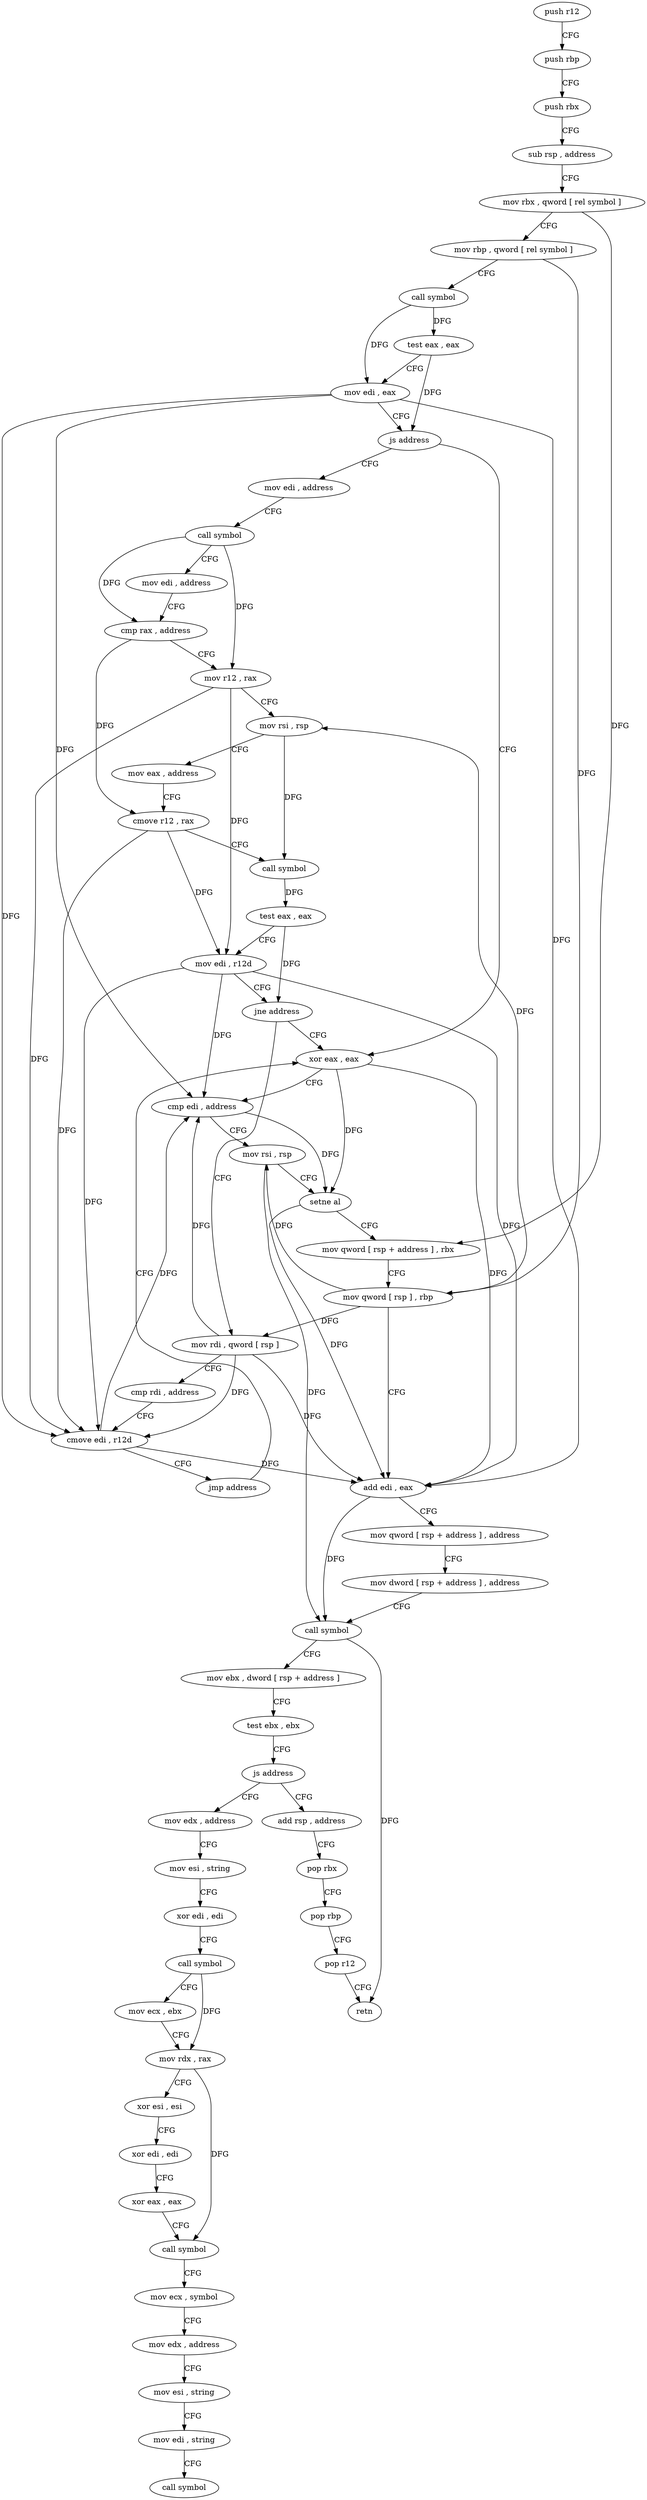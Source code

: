 digraph "func" {
"4287360" [label = "push r12" ]
"4287362" [label = "push rbp" ]
"4287363" [label = "push rbx" ]
"4287364" [label = "sub rsp , address" ]
"4287368" [label = "mov rbx , qword [ rel symbol ]" ]
"4287375" [label = "mov rbp , qword [ rel symbol ]" ]
"4287382" [label = "call symbol" ]
"4287387" [label = "test eax , eax" ]
"4287389" [label = "mov edi , eax" ]
"4287391" [label = "js address" ]
"4287536" [label = "mov edi , address" ]
"4287397" [label = "xor eax , eax" ]
"4287541" [label = "call symbol" ]
"4287546" [label = "mov edi , address" ]
"4287551" [label = "cmp rax , address" ]
"4287555" [label = "mov r12 , rax" ]
"4287558" [label = "mov rsi , rsp" ]
"4287561" [label = "mov eax , address" ]
"4287566" [label = "cmove r12 , rax" ]
"4287570" [label = "call symbol" ]
"4287575" [label = "test eax , eax" ]
"4287577" [label = "mov edi , r12d" ]
"4287580" [label = "jne address" ]
"4287586" [label = "mov rdi , qword [ rsp ]" ]
"4287399" [label = "cmp edi , address" ]
"4287405" [label = "mov rsi , rsp" ]
"4287408" [label = "setne al" ]
"4287411" [label = "mov qword [ rsp + address ] , rbx" ]
"4287416" [label = "mov qword [ rsp ] , rbp" ]
"4287420" [label = "add edi , eax" ]
"4287422" [label = "mov qword [ rsp + address ] , address" ]
"4287431" [label = "mov dword [ rsp + address ] , address" ]
"4287439" [label = "call symbol" ]
"4287444" [label = "mov ebx , dword [ rsp + address ]" ]
"4287448" [label = "test ebx , ebx" ]
"4287450" [label = "js address" ]
"4287520" [label = "add rsp , address" ]
"4287452" [label = "mov edx , address" ]
"4287590" [label = "cmp rdi , address" ]
"4287594" [label = "cmove edi , r12d" ]
"4287598" [label = "jmp address" ]
"4287524" [label = "pop rbx" ]
"4287525" [label = "pop rbp" ]
"4287526" [label = "pop r12" ]
"4287528" [label = "retn" ]
"4287457" [label = "mov esi , string" ]
"4287462" [label = "xor edi , edi" ]
"4287464" [label = "call symbol" ]
"4287469" [label = "mov ecx , ebx" ]
"4287471" [label = "mov rdx , rax" ]
"4287474" [label = "xor esi , esi" ]
"4287476" [label = "xor edi , edi" ]
"4287478" [label = "xor eax , eax" ]
"4287480" [label = "call symbol" ]
"4287485" [label = "mov ecx , symbol" ]
"4287490" [label = "mov edx , address" ]
"4287495" [label = "mov esi , string" ]
"4287500" [label = "mov edi , string" ]
"4287505" [label = "call symbol" ]
"4287360" -> "4287362" [ label = "CFG" ]
"4287362" -> "4287363" [ label = "CFG" ]
"4287363" -> "4287364" [ label = "CFG" ]
"4287364" -> "4287368" [ label = "CFG" ]
"4287368" -> "4287375" [ label = "CFG" ]
"4287368" -> "4287411" [ label = "DFG" ]
"4287375" -> "4287382" [ label = "CFG" ]
"4287375" -> "4287416" [ label = "DFG" ]
"4287382" -> "4287387" [ label = "DFG" ]
"4287382" -> "4287389" [ label = "DFG" ]
"4287387" -> "4287389" [ label = "CFG" ]
"4287387" -> "4287391" [ label = "DFG" ]
"4287389" -> "4287391" [ label = "CFG" ]
"4287389" -> "4287399" [ label = "DFG" ]
"4287389" -> "4287420" [ label = "DFG" ]
"4287389" -> "4287594" [ label = "DFG" ]
"4287391" -> "4287536" [ label = "CFG" ]
"4287391" -> "4287397" [ label = "CFG" ]
"4287536" -> "4287541" [ label = "CFG" ]
"4287397" -> "4287399" [ label = "CFG" ]
"4287397" -> "4287408" [ label = "DFG" ]
"4287397" -> "4287420" [ label = "DFG" ]
"4287541" -> "4287546" [ label = "CFG" ]
"4287541" -> "4287551" [ label = "DFG" ]
"4287541" -> "4287555" [ label = "DFG" ]
"4287546" -> "4287551" [ label = "CFG" ]
"4287551" -> "4287555" [ label = "CFG" ]
"4287551" -> "4287566" [ label = "DFG" ]
"4287555" -> "4287558" [ label = "CFG" ]
"4287555" -> "4287577" [ label = "DFG" ]
"4287555" -> "4287594" [ label = "DFG" ]
"4287558" -> "4287561" [ label = "CFG" ]
"4287558" -> "4287570" [ label = "DFG" ]
"4287561" -> "4287566" [ label = "CFG" ]
"4287566" -> "4287570" [ label = "CFG" ]
"4287566" -> "4287577" [ label = "DFG" ]
"4287566" -> "4287594" [ label = "DFG" ]
"4287570" -> "4287575" [ label = "DFG" ]
"4287575" -> "4287577" [ label = "CFG" ]
"4287575" -> "4287580" [ label = "DFG" ]
"4287577" -> "4287580" [ label = "CFG" ]
"4287577" -> "4287399" [ label = "DFG" ]
"4287577" -> "4287420" [ label = "DFG" ]
"4287577" -> "4287594" [ label = "DFG" ]
"4287580" -> "4287397" [ label = "CFG" ]
"4287580" -> "4287586" [ label = "CFG" ]
"4287586" -> "4287590" [ label = "CFG" ]
"4287586" -> "4287399" [ label = "DFG" ]
"4287586" -> "4287420" [ label = "DFG" ]
"4287586" -> "4287594" [ label = "DFG" ]
"4287399" -> "4287405" [ label = "CFG" ]
"4287399" -> "4287408" [ label = "DFG" ]
"4287405" -> "4287408" [ label = "CFG" ]
"4287405" -> "4287439" [ label = "DFG" ]
"4287408" -> "4287411" [ label = "CFG" ]
"4287408" -> "4287420" [ label = "DFG" ]
"4287411" -> "4287416" [ label = "CFG" ]
"4287416" -> "4287420" [ label = "CFG" ]
"4287416" -> "4287558" [ label = "DFG" ]
"4287416" -> "4287405" [ label = "DFG" ]
"4287416" -> "4287586" [ label = "DFG" ]
"4287420" -> "4287422" [ label = "CFG" ]
"4287420" -> "4287439" [ label = "DFG" ]
"4287422" -> "4287431" [ label = "CFG" ]
"4287431" -> "4287439" [ label = "CFG" ]
"4287439" -> "4287444" [ label = "CFG" ]
"4287439" -> "4287528" [ label = "DFG" ]
"4287444" -> "4287448" [ label = "CFG" ]
"4287448" -> "4287450" [ label = "CFG" ]
"4287450" -> "4287520" [ label = "CFG" ]
"4287450" -> "4287452" [ label = "CFG" ]
"4287520" -> "4287524" [ label = "CFG" ]
"4287452" -> "4287457" [ label = "CFG" ]
"4287590" -> "4287594" [ label = "CFG" ]
"4287594" -> "4287598" [ label = "CFG" ]
"4287594" -> "4287399" [ label = "DFG" ]
"4287594" -> "4287420" [ label = "DFG" ]
"4287598" -> "4287397" [ label = "CFG" ]
"4287524" -> "4287525" [ label = "CFG" ]
"4287525" -> "4287526" [ label = "CFG" ]
"4287526" -> "4287528" [ label = "CFG" ]
"4287457" -> "4287462" [ label = "CFG" ]
"4287462" -> "4287464" [ label = "CFG" ]
"4287464" -> "4287469" [ label = "CFG" ]
"4287464" -> "4287471" [ label = "DFG" ]
"4287469" -> "4287471" [ label = "CFG" ]
"4287471" -> "4287474" [ label = "CFG" ]
"4287471" -> "4287480" [ label = "DFG" ]
"4287474" -> "4287476" [ label = "CFG" ]
"4287476" -> "4287478" [ label = "CFG" ]
"4287478" -> "4287480" [ label = "CFG" ]
"4287480" -> "4287485" [ label = "CFG" ]
"4287485" -> "4287490" [ label = "CFG" ]
"4287490" -> "4287495" [ label = "CFG" ]
"4287495" -> "4287500" [ label = "CFG" ]
"4287500" -> "4287505" [ label = "CFG" ]
}

